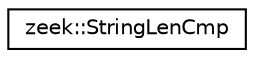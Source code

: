 digraph "Graphical Class Hierarchy"
{
 // LATEX_PDF_SIZE
  edge [fontname="Helvetica",fontsize="10",labelfontname="Helvetica",labelfontsize="10"];
  node [fontname="Helvetica",fontsize="10",shape=record];
  rankdir="LR";
  Node0 [label="zeek::StringLenCmp",height=0.2,width=0.4,color="black", fillcolor="white", style="filled",URL="$d8/d69/classzeek_1_1StringLenCmp.html",tooltip=" "];
}
